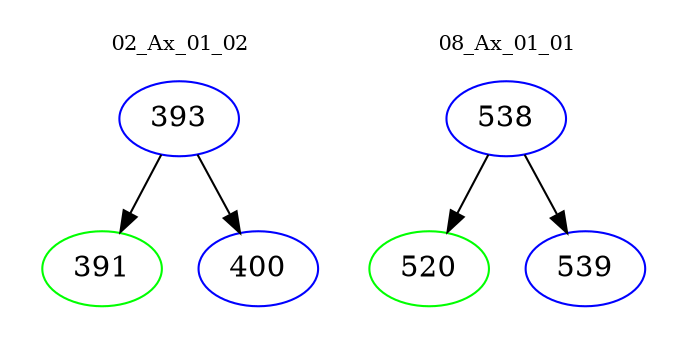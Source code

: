 digraph{
subgraph cluster_0 {
color = white
label = "02_Ax_01_02";
fontsize=10;
T0_393 [label="393", color="blue"]
T0_393 -> T0_391 [color="black"]
T0_391 [label="391", color="green"]
T0_393 -> T0_400 [color="black"]
T0_400 [label="400", color="blue"]
}
subgraph cluster_1 {
color = white
label = "08_Ax_01_01";
fontsize=10;
T1_538 [label="538", color="blue"]
T1_538 -> T1_520 [color="black"]
T1_520 [label="520", color="green"]
T1_538 -> T1_539 [color="black"]
T1_539 [label="539", color="blue"]
}
}

